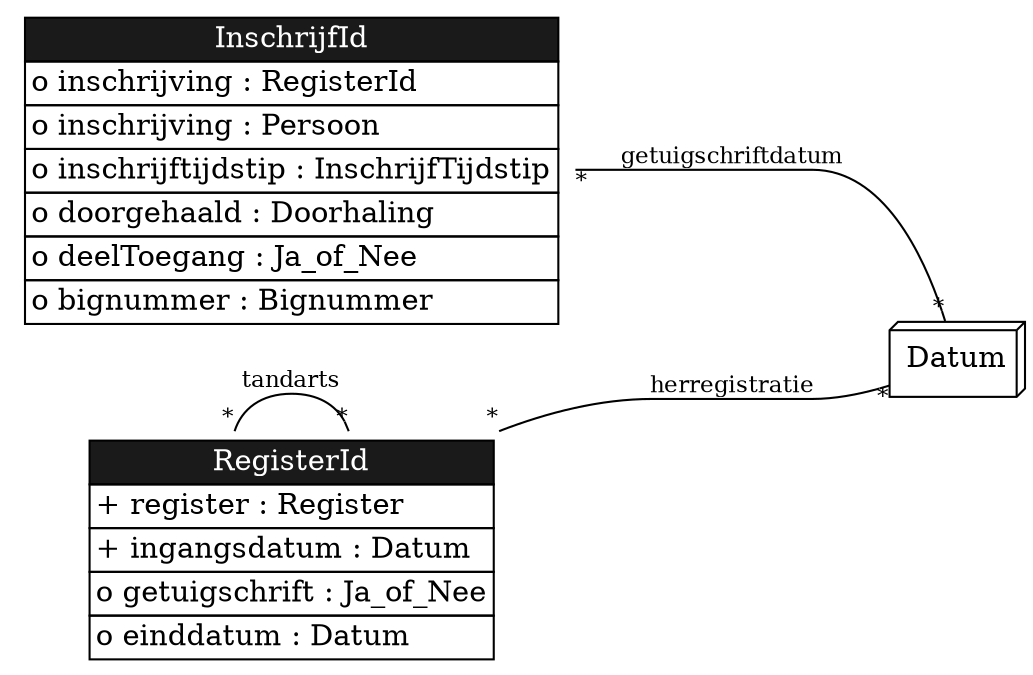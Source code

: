 digraph {
	graph [bgcolor=white,
		rankdir=LR
	];
	node [label="\N"];
	edge [fontsize=11,
		minlen=4
	];
	InschrijfId	[color=purple,
		label=<<TABLE BGCOLOR="white" COLOR="black" BORDER="0" CELLBORDER="1" CELLSPACING="0"><TR><TD BGCOLOR="gray10" COLOR="black"><FONT COLOR="white">InschrijfId</FONT></TD></TR><TR><TD ALIGN="LEFT" PORT="inschrijving">o inschrijving : RegisterId</TD></TR><TR><TD ALIGN="LEFT" PORT="inschrijving">o inschrijving : Persoon</TD></TR><TR><TD ALIGN="LEFT" PORT="inschrijftijdstip">o inschrijftijdstip : InschrijfTijdstip</TD></TR><TR><TD ALIGN="LEFT" PORT="doorgehaald">o doorgehaald : Doorhaling</TD></TR><TR><TD ALIGN="LEFT" PORT="deelToegang">o deelToegang : Ja_of_Nee</TD></TR><TR><TD ALIGN="LEFT" PORT="bignummer">o bignummer : Bignummer</TD></TR></TABLE>>,
		shape=plaintext];
	Datum	[label=Datum,
		shape=box3d];
	InschrijfId:getuigschriftdatum -> Datum	[arrowhead=onone,
		headlabel="*",
		label=getuigschriftdatum,
		labelfloat=true,
		taillabel="*"];
	RegisterId	[color=purple,
		label=<<TABLE BGCOLOR="white" COLOR="black" BORDER="0" CELLBORDER="1" CELLSPACING="0"><TR><TD BGCOLOR="gray10" COLOR="black"><FONT COLOR="white">RegisterId</FONT></TD></TR><TR><TD ALIGN="LEFT" PORT="register">+ register : Register</TD></TR><TR><TD ALIGN="LEFT" PORT="ingangsdatum">+ ingangsdatum : Datum</TD></TR><TR><TD ALIGN="LEFT" PORT="getuigschrift">o getuigschrift : Ja_of_Nee</TD></TR><TR><TD ALIGN="LEFT" PORT="einddatum">o einddatum : Datum</TD></TR></TABLE>>,
		shape=plaintext];
	RegisterId:tandarts -> RegisterId	[arrowhead=onone,
		headlabel="*",
		label=tandarts,
		labelfloat=true,
		taillabel="*"];
	RegisterId:herregistratie -> Datum	[arrowhead=onone,
		headlabel="*",
		label=herregistratie,
		labelfloat=true,
		taillabel="*"];
}
